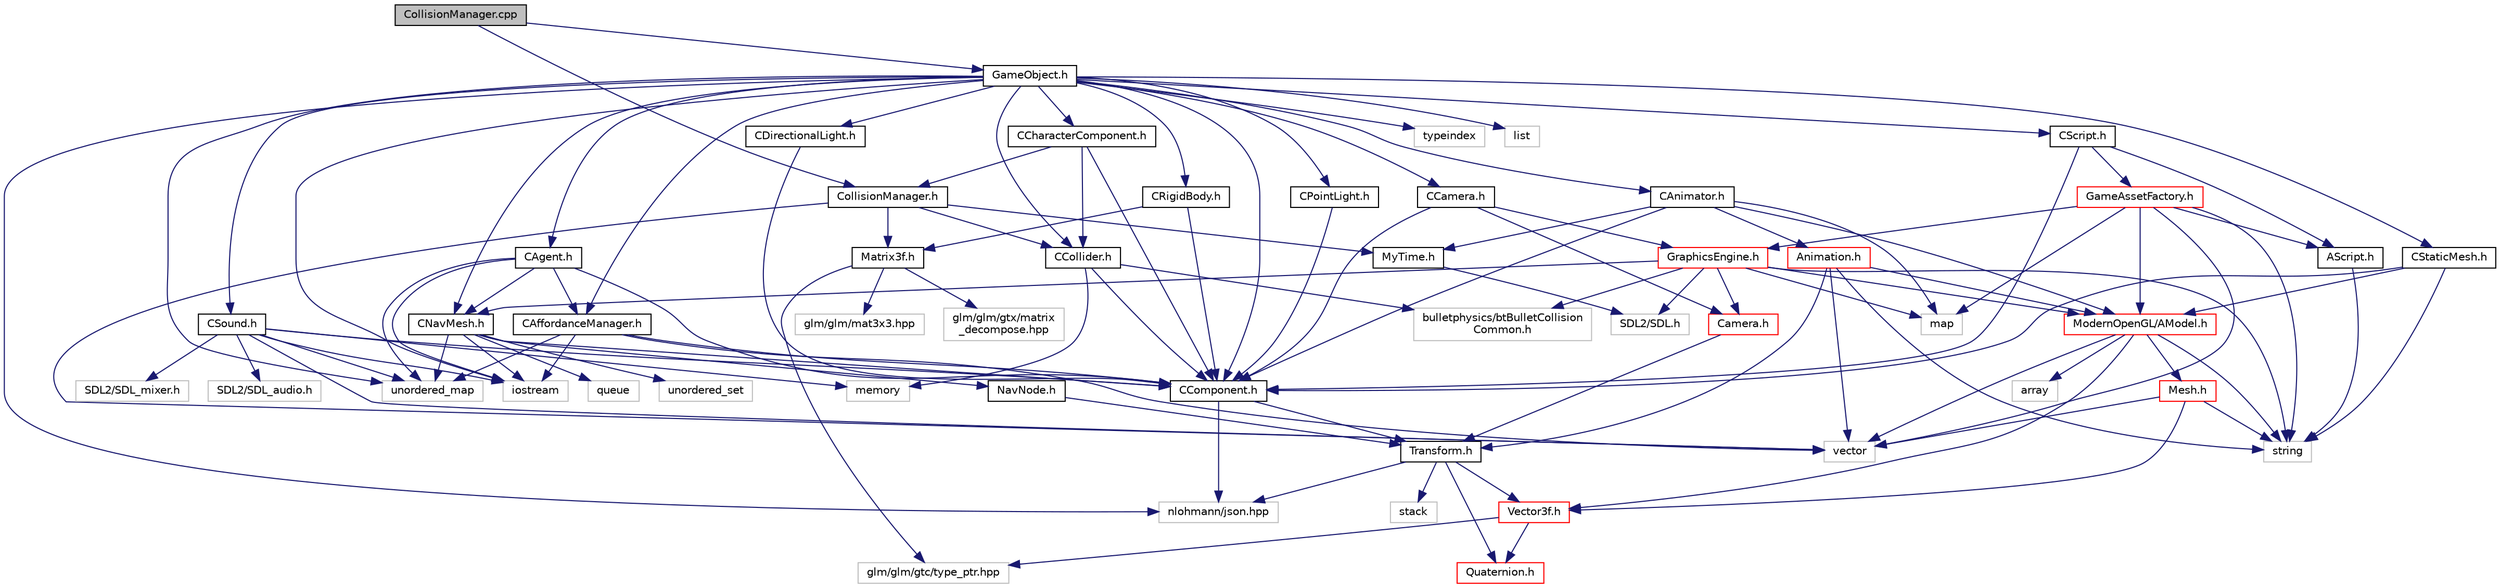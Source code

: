 digraph "CollisionManager.cpp"
{
 // LATEX_PDF_SIZE
  edge [fontname="Helvetica",fontsize="10",labelfontname="Helvetica",labelfontsize="10"];
  node [fontname="Helvetica",fontsize="10",shape=record];
  Node0 [label="CollisionManager.cpp",height=0.2,width=0.4,color="black", fillcolor="grey75", style="filled", fontcolor="black",tooltip=" "];
  Node0 -> Node1 [color="midnightblue",fontsize="10",style="solid",fontname="Helvetica"];
  Node1 [label="CollisionManager.h",height=0.2,width=0.4,color="black", fillcolor="white", style="filled",URL="$_collision_manager_8h.html",tooltip="Manages Collisions using React physics."];
  Node1 -> Node2 [color="midnightblue",fontsize="10",style="solid",fontname="Helvetica"];
  Node2 [label="CCollider.h",height=0.2,width=0.4,color="black", fillcolor="white", style="filled",URL="$_c_collider_8h.html",tooltip=" "];
  Node2 -> Node3 [color="midnightblue",fontsize="10",style="solid",fontname="Helvetica"];
  Node3 [label="CComponent.h",height=0.2,width=0.4,color="black", fillcolor="white", style="filled",URL="$_c_component_8h.html",tooltip="Default Component, Components derive from this."];
  Node3 -> Node4 [color="midnightblue",fontsize="10",style="solid",fontname="Helvetica"];
  Node4 [label="Transform.h",height=0.2,width=0.4,color="black", fillcolor="white", style="filled",URL="$_transform_8h.html",tooltip=" "];
  Node4 -> Node5 [color="midnightblue",fontsize="10",style="solid",fontname="Helvetica"];
  Node5 [label="stack",height=0.2,width=0.4,color="grey75", fillcolor="white", style="filled",tooltip=" "];
  Node4 -> Node6 [color="midnightblue",fontsize="10",style="solid",fontname="Helvetica"];
  Node6 [label="nlohmann/json.hpp",height=0.2,width=0.4,color="grey75", fillcolor="white", style="filled",tooltip=" "];
  Node4 -> Node7 [color="midnightblue",fontsize="10",style="solid",fontname="Helvetica"];
  Node7 [label="Vector3f.h",height=0.2,width=0.4,color="red", fillcolor="white", style="filled",URL="$_vector3f_8h.html",tooltip=" "];
  Node7 -> Node10 [color="midnightblue",fontsize="10",style="solid",fontname="Helvetica"];
  Node10 [label="glm/glm/gtc/type_ptr.hpp",height=0.2,width=0.4,color="grey75", fillcolor="white", style="filled",tooltip=" "];
  Node7 -> Node11 [color="midnightblue",fontsize="10",style="solid",fontname="Helvetica"];
  Node11 [label="Quaternion.h",height=0.2,width=0.4,color="red", fillcolor="white", style="filled",URL="$_quaternion_8h.html",tooltip=" "];
  Node4 -> Node11 [color="midnightblue",fontsize="10",style="solid",fontname="Helvetica"];
  Node3 -> Node6 [color="midnightblue",fontsize="10",style="solid",fontname="Helvetica"];
  Node2 -> Node13 [color="midnightblue",fontsize="10",style="solid",fontname="Helvetica"];
  Node13 [label="bulletphysics/btBulletCollision\lCommon.h",height=0.2,width=0.4,color="grey75", fillcolor="white", style="filled",tooltip=" "];
  Node2 -> Node14 [color="midnightblue",fontsize="10",style="solid",fontname="Helvetica"];
  Node14 [label="memory",height=0.2,width=0.4,color="grey75", fillcolor="white", style="filled",tooltip=" "];
  Node1 -> Node15 [color="midnightblue",fontsize="10",style="solid",fontname="Helvetica"];
  Node15 [label="vector",height=0.2,width=0.4,color="grey75", fillcolor="white", style="filled",tooltip=" "];
  Node1 -> Node16 [color="midnightblue",fontsize="10",style="solid",fontname="Helvetica"];
  Node16 [label="MyTime.h",height=0.2,width=0.4,color="black", fillcolor="white", style="filled",URL="$_my_time_8h.html",tooltip="Elapsed time since last update."];
  Node16 -> Node17 [color="midnightblue",fontsize="10",style="solid",fontname="Helvetica"];
  Node17 [label="SDL2/SDL.h",height=0.2,width=0.4,color="grey75", fillcolor="white", style="filled",tooltip=" "];
  Node1 -> Node18 [color="midnightblue",fontsize="10",style="solid",fontname="Helvetica"];
  Node18 [label="Matrix3f.h",height=0.2,width=0.4,color="black", fillcolor="white", style="filled",URL="$_matrix3f_8h.html",tooltip=" "];
  Node18 -> Node10 [color="midnightblue",fontsize="10",style="solid",fontname="Helvetica"];
  Node18 -> Node19 [color="midnightblue",fontsize="10",style="solid",fontname="Helvetica"];
  Node19 [label="glm/glm/gtx/matrix\l_decompose.hpp",height=0.2,width=0.4,color="grey75", fillcolor="white", style="filled",tooltip=" "];
  Node18 -> Node20 [color="midnightblue",fontsize="10",style="solid",fontname="Helvetica"];
  Node20 [label="glm/glm/mat3x3.hpp",height=0.2,width=0.4,color="grey75", fillcolor="white", style="filled",tooltip=" "];
  Node0 -> Node21 [color="midnightblue",fontsize="10",style="solid",fontname="Helvetica"];
  Node21 [label="GameObject.h",height=0.2,width=0.4,color="black", fillcolor="white", style="filled",URL="$_game_object_8h.html",tooltip=" "];
  Node21 -> Node3 [color="midnightblue",fontsize="10",style="solid",fontname="Helvetica"];
  Node21 -> Node22 [color="midnightblue",fontsize="10",style="solid",fontname="Helvetica"];
  Node22 [label="CStaticMesh.h",height=0.2,width=0.4,color="black", fillcolor="white", style="filled",URL="$_c_static_mesh_8h.html",tooltip="Static Mesh Component."];
  Node22 -> Node3 [color="midnightblue",fontsize="10",style="solid",fontname="Helvetica"];
  Node22 -> Node23 [color="midnightblue",fontsize="10",style="solid",fontname="Helvetica"];
  Node23 [label="ModernOpenGL/AModel.h",height=0.2,width=0.4,color="red", fillcolor="white", style="filled",URL="$_a_model_8h.html",tooltip="Model of object."];
  Node23 -> Node24 [color="midnightblue",fontsize="10",style="solid",fontname="Helvetica"];
  Node24 [label="string",height=0.2,width=0.4,color="grey75", fillcolor="white", style="filled",tooltip=" "];
  Node23 -> Node15 [color="midnightblue",fontsize="10",style="solid",fontname="Helvetica"];
  Node23 -> Node25 [color="midnightblue",fontsize="10",style="solid",fontname="Helvetica"];
  Node25 [label="array",height=0.2,width=0.4,color="grey75", fillcolor="white", style="filled",tooltip=" "];
  Node23 -> Node7 [color="midnightblue",fontsize="10",style="solid",fontname="Helvetica"];
  Node23 -> Node26 [color="midnightblue",fontsize="10",style="solid",fontname="Helvetica"];
  Node26 [label="Mesh.h",height=0.2,width=0.4,color="red", fillcolor="white", style="filled",URL="$_mesh_8h.html",tooltip=" "];
  Node26 -> Node24 [color="midnightblue",fontsize="10",style="solid",fontname="Helvetica"];
  Node26 -> Node15 [color="midnightblue",fontsize="10",style="solid",fontname="Helvetica"];
  Node26 -> Node7 [color="midnightblue",fontsize="10",style="solid",fontname="Helvetica"];
  Node22 -> Node24 [color="midnightblue",fontsize="10",style="solid",fontname="Helvetica"];
  Node21 -> Node38 [color="midnightblue",fontsize="10",style="solid",fontname="Helvetica"];
  Node38 [label="CScript.h",height=0.2,width=0.4,color="black", fillcolor="white", style="filled",URL="$_c_script_8h.html",tooltip="Lua Script Component."];
  Node38 -> Node3 [color="midnightblue",fontsize="10",style="solid",fontname="Helvetica"];
  Node38 -> Node39 [color="midnightblue",fontsize="10",style="solid",fontname="Helvetica"];
  Node39 [label="AScript.h",height=0.2,width=0.4,color="black", fillcolor="white", style="filled",URL="$_a_script_8h.html",tooltip=" "];
  Node39 -> Node24 [color="midnightblue",fontsize="10",style="solid",fontname="Helvetica"];
  Node38 -> Node40 [color="midnightblue",fontsize="10",style="solid",fontname="Helvetica"];
  Node40 [label="GameAssetFactory.h",height=0.2,width=0.4,color="red", fillcolor="white", style="filled",URL="$_game_asset_factory_8h.html",tooltip="Creates and handles GameObjects using a map."];
  Node40 -> Node23 [color="midnightblue",fontsize="10",style="solid",fontname="Helvetica"];
  Node40 -> Node15 [color="midnightblue",fontsize="10",style="solid",fontname="Helvetica"];
  Node40 -> Node42 [color="midnightblue",fontsize="10",style="solid",fontname="Helvetica"];
  Node42 [label="GraphicsEngine.h",height=0.2,width=0.4,color="red", fillcolor="white", style="filled",URL="$_graphics_engine_8h.html",tooltip="Graphics and Rendering."];
  Node42 -> Node43 [color="midnightblue",fontsize="10",style="solid",fontname="Helvetica"];
  Node43 [label="Camera.h",height=0.2,width=0.4,color="red", fillcolor="white", style="filled",URL="$_camera_8h.html",tooltip=" "];
  Node43 -> Node4 [color="midnightblue",fontsize="10",style="solid",fontname="Helvetica"];
  Node42 -> Node23 [color="midnightblue",fontsize="10",style="solid",fontname="Helvetica"];
  Node42 -> Node24 [color="midnightblue",fontsize="10",style="solid",fontname="Helvetica"];
  Node42 -> Node46 [color="midnightblue",fontsize="10",style="solid",fontname="Helvetica"];
  Node46 [label="map",height=0.2,width=0.4,color="grey75", fillcolor="white", style="filled",tooltip=" "];
  Node42 -> Node17 [color="midnightblue",fontsize="10",style="solid",fontname="Helvetica"];
  Node42 -> Node53 [color="midnightblue",fontsize="10",style="solid",fontname="Helvetica"];
  Node53 [label="CNavMesh.h",height=0.2,width=0.4,color="black", fillcolor="white", style="filled",URL="$_c_nav_mesh_8h.html",tooltip="Navigation Mesh Component."];
  Node53 -> Node3 [color="midnightblue",fontsize="10",style="solid",fontname="Helvetica"];
  Node53 -> Node54 [color="midnightblue",fontsize="10",style="solid",fontname="Helvetica"];
  Node54 [label="NavNode.h",height=0.2,width=0.4,color="black", fillcolor="white", style="filled",URL="$_nav_node_8h.html",tooltip="Nodes belonging to Navigation Mesh."];
  Node54 -> Node4 [color="midnightblue",fontsize="10",style="solid",fontname="Helvetica"];
  Node53 -> Node30 [color="midnightblue",fontsize="10",style="solid",fontname="Helvetica"];
  Node30 [label="iostream",height=0.2,width=0.4,color="grey75", fillcolor="white", style="filled",tooltip=" "];
  Node53 -> Node55 [color="midnightblue",fontsize="10",style="solid",fontname="Helvetica"];
  Node55 [label="queue",height=0.2,width=0.4,color="grey75", fillcolor="white", style="filled",tooltip=" "];
  Node53 -> Node56 [color="midnightblue",fontsize="10",style="solid",fontname="Helvetica"];
  Node56 [label="unordered_map",height=0.2,width=0.4,color="grey75", fillcolor="white", style="filled",tooltip=" "];
  Node53 -> Node57 [color="midnightblue",fontsize="10",style="solid",fontname="Helvetica"];
  Node57 [label="unordered_set",height=0.2,width=0.4,color="grey75", fillcolor="white", style="filled",tooltip=" "];
  Node42 -> Node13 [color="midnightblue",fontsize="10",style="solid",fontname="Helvetica"];
  Node40 -> Node46 [color="midnightblue",fontsize="10",style="solid",fontname="Helvetica"];
  Node40 -> Node24 [color="midnightblue",fontsize="10",style="solid",fontname="Helvetica"];
  Node40 -> Node39 [color="midnightblue",fontsize="10",style="solid",fontname="Helvetica"];
  Node21 -> Node56 [color="midnightblue",fontsize="10",style="solid",fontname="Helvetica"];
  Node21 -> Node58 [color="midnightblue",fontsize="10",style="solid",fontname="Helvetica"];
  Node58 [label="typeindex",height=0.2,width=0.4,color="grey75", fillcolor="white", style="filled",tooltip=" "];
  Node21 -> Node59 [color="midnightblue",fontsize="10",style="solid",fontname="Helvetica"];
  Node59 [label="list",height=0.2,width=0.4,color="grey75", fillcolor="white", style="filled",tooltip=" "];
  Node21 -> Node60 [color="midnightblue",fontsize="10",style="solid",fontname="Helvetica"];
  Node60 [label="CCharacterComponent.h",height=0.2,width=0.4,color="black", fillcolor="white", style="filled",URL="$_c_character_component_8h.html",tooltip="Controls the player character."];
  Node60 -> Node3 [color="midnightblue",fontsize="10",style="solid",fontname="Helvetica"];
  Node60 -> Node1 [color="midnightblue",fontsize="10",style="solid",fontname="Helvetica"];
  Node60 -> Node2 [color="midnightblue",fontsize="10",style="solid",fontname="Helvetica"];
  Node21 -> Node61 [color="midnightblue",fontsize="10",style="solid",fontname="Helvetica"];
  Node61 [label="CCamera.h",height=0.2,width=0.4,color="black", fillcolor="white", style="filled",URL="$_c_camera_8h.html",tooltip="Camera Gameobject, Displays viewport from current transform."];
  Node61 -> Node3 [color="midnightblue",fontsize="10",style="solid",fontname="Helvetica"];
  Node61 -> Node43 [color="midnightblue",fontsize="10",style="solid",fontname="Helvetica"];
  Node61 -> Node42 [color="midnightblue",fontsize="10",style="solid",fontname="Helvetica"];
  Node21 -> Node2 [color="midnightblue",fontsize="10",style="solid",fontname="Helvetica"];
  Node21 -> Node62 [color="midnightblue",fontsize="10",style="solid",fontname="Helvetica"];
  Node62 [label="CSound.h",height=0.2,width=0.4,color="black", fillcolor="white", style="filled",URL="$_c_sound_8h.html",tooltip="Sound Component for audio sources."];
  Node62 -> Node63 [color="midnightblue",fontsize="10",style="solid",fontname="Helvetica"];
  Node63 [label="SDL2/SDL_mixer.h",height=0.2,width=0.4,color="grey75", fillcolor="white", style="filled",tooltip=" "];
  Node62 -> Node30 [color="midnightblue",fontsize="10",style="solid",fontname="Helvetica"];
  Node62 -> Node64 [color="midnightblue",fontsize="10",style="solid",fontname="Helvetica"];
  Node64 [label="SDL2/SDL_audio.h",height=0.2,width=0.4,color="grey75", fillcolor="white", style="filled",tooltip=" "];
  Node62 -> Node56 [color="midnightblue",fontsize="10",style="solid",fontname="Helvetica"];
  Node62 -> Node14 [color="midnightblue",fontsize="10",style="solid",fontname="Helvetica"];
  Node62 -> Node15 [color="midnightblue",fontsize="10",style="solid",fontname="Helvetica"];
  Node62 -> Node3 [color="midnightblue",fontsize="10",style="solid",fontname="Helvetica"];
  Node21 -> Node6 [color="midnightblue",fontsize="10",style="solid",fontname="Helvetica"];
  Node21 -> Node50 [color="midnightblue",fontsize="10",style="solid",fontname="Helvetica"];
  Node50 [label="CPointLight.h",height=0.2,width=0.4,color="black", fillcolor="white", style="filled",URL="$_c_point_light_8h.html",tooltip="Point Light Component."];
  Node50 -> Node3 [color="midnightblue",fontsize="10",style="solid",fontname="Helvetica"];
  Node21 -> Node52 [color="midnightblue",fontsize="10",style="solid",fontname="Helvetica"];
  Node52 [label="CDirectionalLight.h",height=0.2,width=0.4,color="black", fillcolor="white", style="filled",URL="$_c_directional_light_8h.html",tooltip="Directional Light Component."];
  Node52 -> Node3 [color="midnightblue",fontsize="10",style="solid",fontname="Helvetica"];
  Node21 -> Node65 [color="midnightblue",fontsize="10",style="solid",fontname="Helvetica"];
  Node65 [label="CAnimator.h",height=0.2,width=0.4,color="black", fillcolor="white", style="filled",URL="$_c_animator_8h.html",tooltip=" "];
  Node65 -> Node66 [color="midnightblue",fontsize="10",style="solid",fontname="Helvetica"];
  Node66 [label="Animation.h",height=0.2,width=0.4,color="red", fillcolor="white", style="filled",URL="$_animation_8h.html",tooltip=" "];
  Node66 -> Node4 [color="midnightblue",fontsize="10",style="solid",fontname="Helvetica"];
  Node66 -> Node24 [color="midnightblue",fontsize="10",style="solid",fontname="Helvetica"];
  Node66 -> Node15 [color="midnightblue",fontsize="10",style="solid",fontname="Helvetica"];
  Node66 -> Node23 [color="midnightblue",fontsize="10",style="solid",fontname="Helvetica"];
  Node65 -> Node23 [color="midnightblue",fontsize="10",style="solid",fontname="Helvetica"];
  Node65 -> Node46 [color="midnightblue",fontsize="10",style="solid",fontname="Helvetica"];
  Node65 -> Node3 [color="midnightblue",fontsize="10",style="solid",fontname="Helvetica"];
  Node65 -> Node16 [color="midnightblue",fontsize="10",style="solid",fontname="Helvetica"];
  Node21 -> Node53 [color="midnightblue",fontsize="10",style="solid",fontname="Helvetica"];
  Node21 -> Node30 [color="midnightblue",fontsize="10",style="solid",fontname="Helvetica"];
  Node21 -> Node69 [color="midnightblue",fontsize="10",style="solid",fontname="Helvetica"];
  Node69 [label="CRigidBody.h",height=0.2,width=0.4,color="black", fillcolor="white", style="filled",URL="$_c_rigid_body_8h.html",tooltip=" "];
  Node69 -> Node3 [color="midnightblue",fontsize="10",style="solid",fontname="Helvetica"];
  Node69 -> Node18 [color="midnightblue",fontsize="10",style="solid",fontname="Helvetica"];
  Node21 -> Node70 [color="midnightblue",fontsize="10",style="solid",fontname="Helvetica"];
  Node70 [label="CAgent.h",height=0.2,width=0.4,color="black", fillcolor="white", style="filled",URL="$_c_agent_8h.html",tooltip=" "];
  Node70 -> Node3 [color="midnightblue",fontsize="10",style="solid",fontname="Helvetica"];
  Node70 -> Node30 [color="midnightblue",fontsize="10",style="solid",fontname="Helvetica"];
  Node70 -> Node56 [color="midnightblue",fontsize="10",style="solid",fontname="Helvetica"];
  Node70 -> Node71 [color="midnightblue",fontsize="10",style="solid",fontname="Helvetica"];
  Node71 [label="CAffordanceManager.h",height=0.2,width=0.4,color="black", fillcolor="white", style="filled",URL="$_c_affordance_manager_8h.html",tooltip=" "];
  Node71 -> Node30 [color="midnightblue",fontsize="10",style="solid",fontname="Helvetica"];
  Node71 -> Node15 [color="midnightblue",fontsize="10",style="solid",fontname="Helvetica"];
  Node71 -> Node56 [color="midnightblue",fontsize="10",style="solid",fontname="Helvetica"];
  Node71 -> Node3 [color="midnightblue",fontsize="10",style="solid",fontname="Helvetica"];
  Node70 -> Node53 [color="midnightblue",fontsize="10",style="solid",fontname="Helvetica"];
  Node21 -> Node71 [color="midnightblue",fontsize="10",style="solid",fontname="Helvetica"];
}
